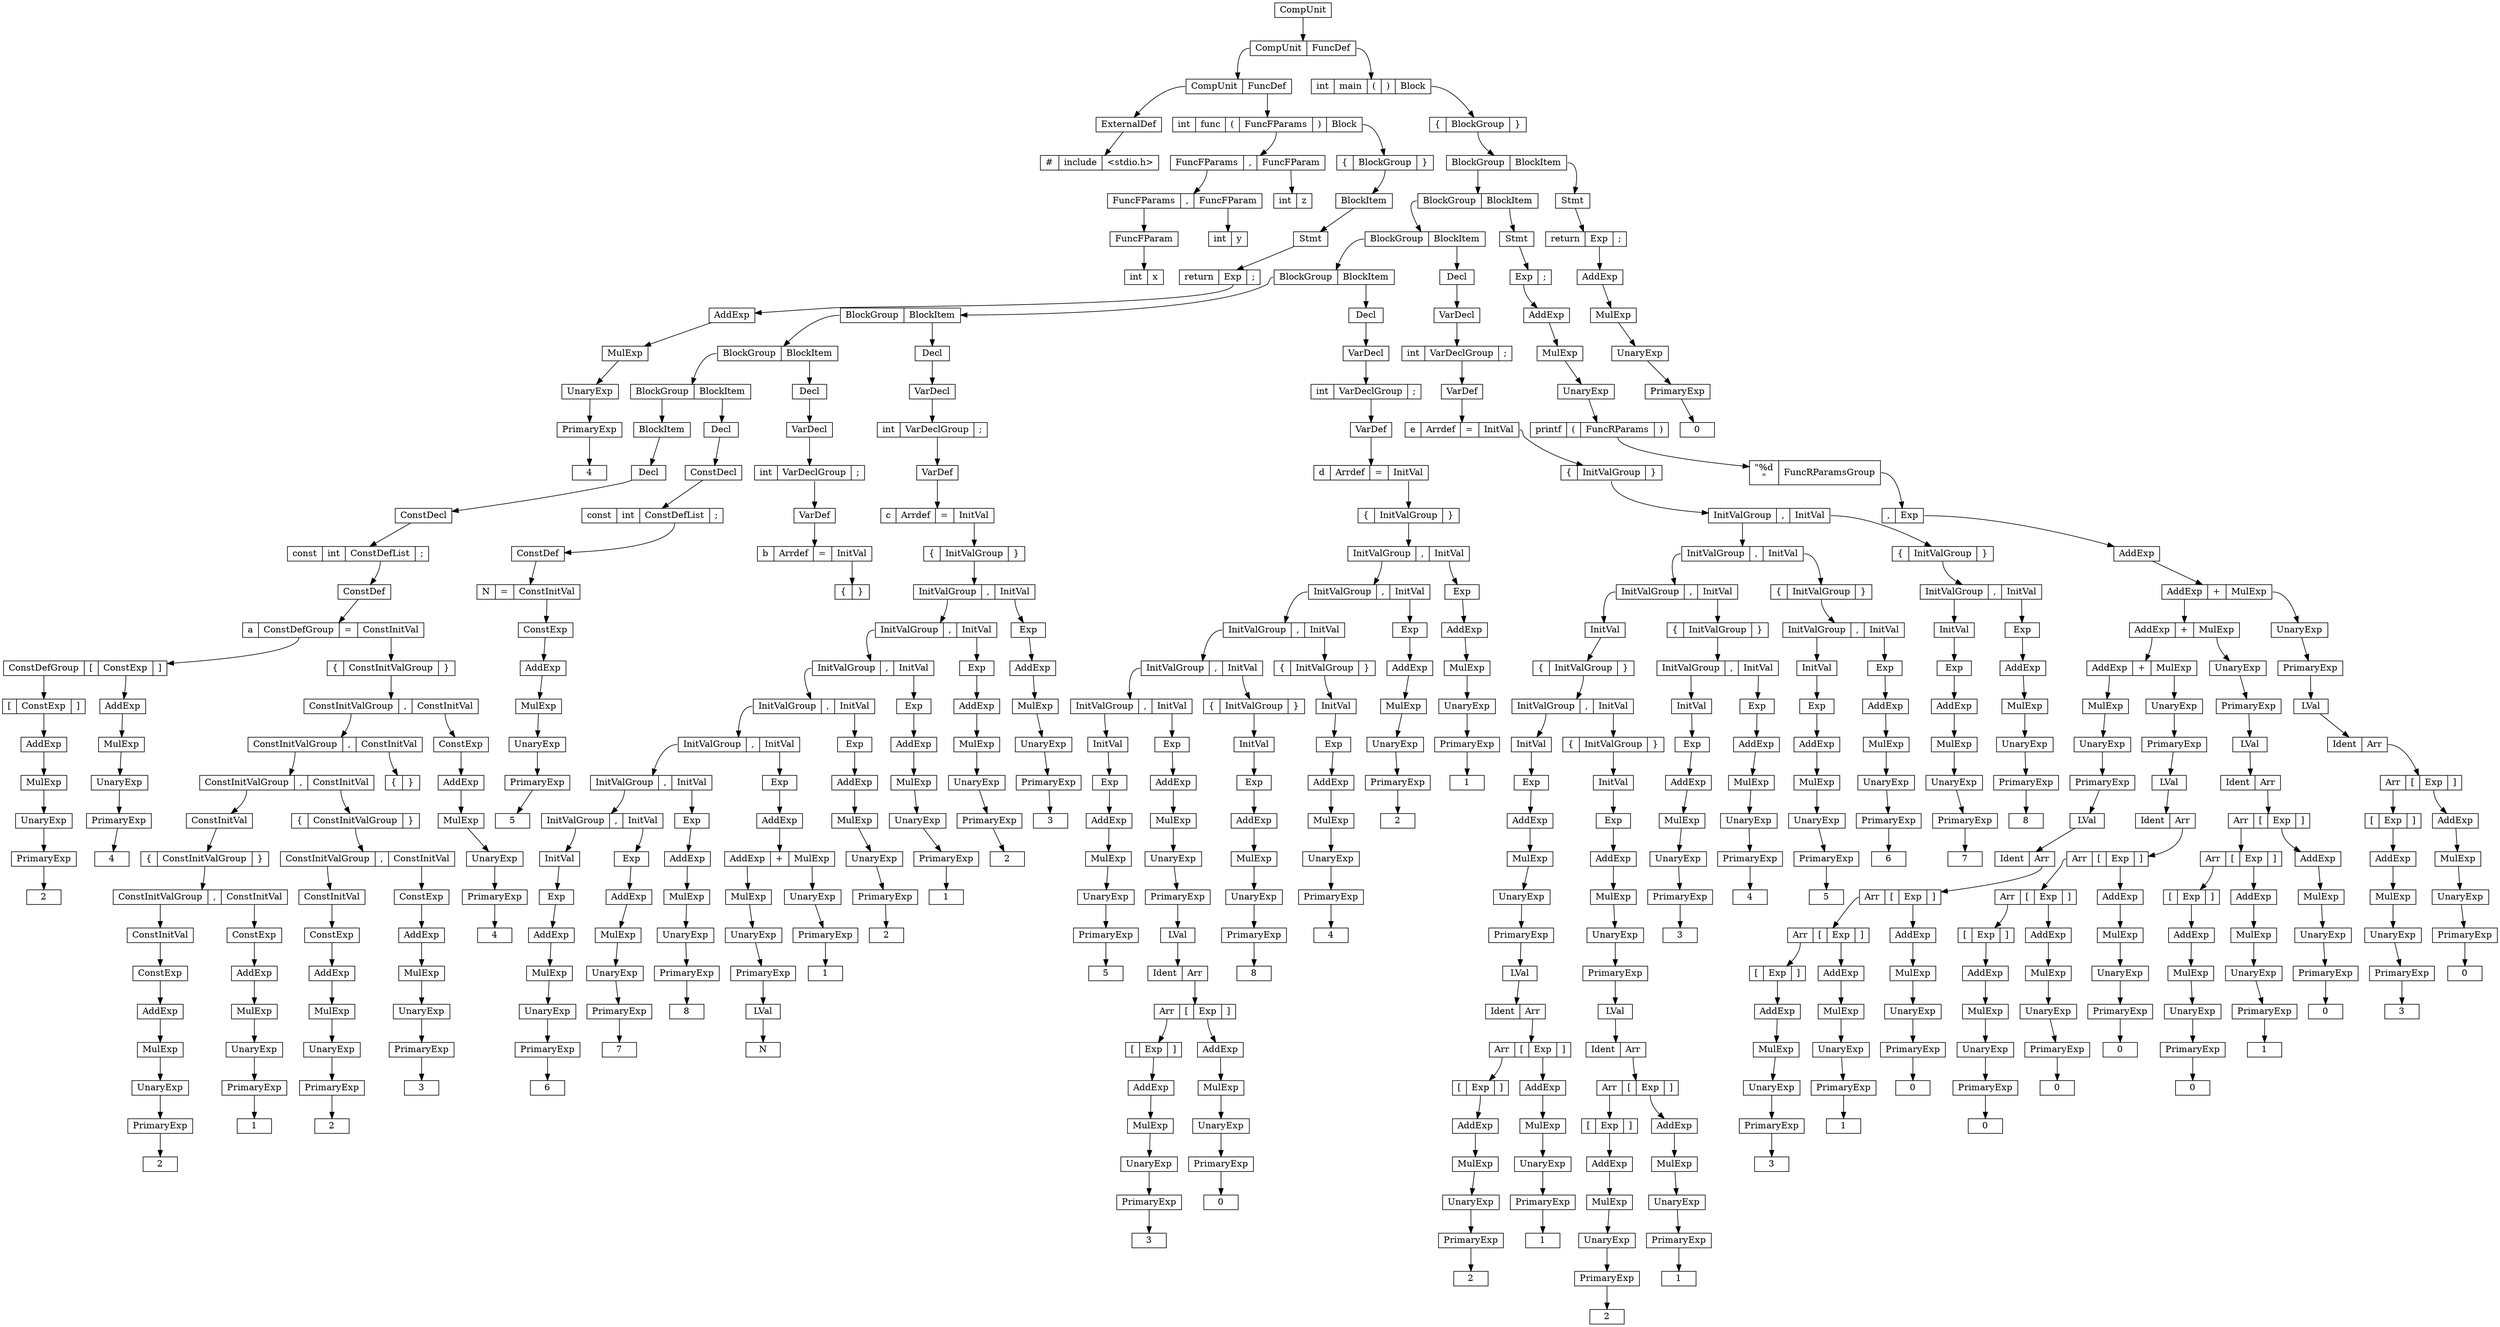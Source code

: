 digraph " "{node [shape = record,height=.1]node0[label="<f0> CompUnit"]node1[label = "<f0> CompUnit|<f1> FuncDef"];
"node0":f0->"node1";
node2[label = "<f0> int|<f1> main|<f2> \(|<f3> \)|<f4> Block"];
"node1":f1->"node2";
node3[label = "<f0> \{|<f1> BlockGroup|<f2> \}"];
"node2":f4->"node3";
node5[label = "<f0> BlockGroup|<f1> BlockItem"];
"node3":f1->"node5";
node6[label = "<f0> Stmt"];
"node5":f1->"node6";
node7[label = "<f0> return|<f1> Exp|<f2> \;"];
"node6":f0->"node7";
node9[label = "<f0> AddExp"];
"node7":f1->"node9";
node10[label = "<f0> MulExp"];
"node9":f0->"node10";
node11[label = "<f0> UnaryExp"];
"node10":f0->"node11";
node12[label = "<f0> PrimaryExp"];
"node11":f0->"node12";
node13[label = "<f0> 0"];
"node12":f0->"node13";
node16[label = "<f0> BlockGroup|<f1> BlockItem"];
"node5":f0->"node16";
node17[label = "<f0> Stmt"];
"node16":f1->"node17";
node18[label = "<f0> Exp|<f1> \;"];
"node17":f0->"node18";
node20[label = "<f0> AddExp"];
"node18":f0->"node20";
node21[label = "<f0> MulExp"];
"node20":f0->"node21";
node22[label = "<f0> UnaryExp"];
"node21":f0->"node22";
node23[label = "<f0> printf|<f1> \(|<f2> FuncRParams|<f3> \)"];
"node22":f0->"node23";
node25[label = "<f0> \"%d\n\"|<f1> FuncRParamsGroup"];
"node23":f2->"node25";
node26[label = "<f0> \,|<f1> Exp"];
"node25":f1->"node26";
node27[label = "<f0> AddExp"];
"node26":f1->"node27";
node28[label = "<f0> AddExp|<f1> +|<f2> MulExp"];
"node27":f0->"node28";
node29[label = "<f0> UnaryExp"];
"node28":f2->"node29";
node30[label = "<f0> PrimaryExp"];
"node29":f0->"node30";
node31[label = "<f0> LVal"];
"node30":f0->"node31";
node32[label = "<f0> Ident|<f1> Arr"];
"node31":f0->"node32";
node33[label = "<f0> Arr|<f1> \[|<f2> Exp|<f3> \]"];
"node32":f1->"node33";
node35[label = "<f0> AddExp"];
"node33":f2->"node35";
node36[label = "<f0> MulExp"];
"node35":f0->"node36";
node37[label = "<f0> UnaryExp"];
"node36":f0->"node37";
node38[label = "<f0> PrimaryExp"];
"node37":f0->"node38";
node39[label = "<f0> 0"];
"node38":f0->"node39";
node42[label = "<f0> \[|<f1> Exp|<f2> \]"];
"node33":f0->"node42";
node44[label = "<f0> AddExp"];
"node42":f1->"node44";
node45[label = "<f0> MulExp"];
"node44":f0->"node45";
node46[label = "<f0> UnaryExp"];
"node45":f0->"node46";
node47[label = "<f0> PrimaryExp"];
"node46":f0->"node47";
node48[label = "<f0> 3"];
"node47":f0->"node48";
node53[label = "<f0> AddExp|<f1> +|<f2> MulExp"];
"node28":f0->"node53";
node54[label = "<f0> UnaryExp"];
"node53":f2->"node54";
node55[label = "<f0> PrimaryExp"];
"node54":f0->"node55";
node56[label = "<f0> LVal"];
"node55":f0->"node56";
node57[label = "<f0> Ident|<f1> Arr"];
"node56":f0->"node57";
node58[label = "<f0> Arr|<f1> \[|<f2> Exp|<f3> \]"];
"node57":f1->"node58";
node60[label = "<f0> AddExp"];
"node58":f2->"node60";
node61[label = "<f0> MulExp"];
"node60":f0->"node61";
node62[label = "<f0> UnaryExp"];
"node61":f0->"node62";
node63[label = "<f0> PrimaryExp"];
"node62":f0->"node63";
node64[label = "<f0> 0"];
"node63":f0->"node64";
node67[label = "<f0> Arr|<f1> \[|<f2> Exp|<f3> \]"];
"node58":f0->"node67";
node69[label = "<f0> AddExp"];
"node67":f2->"node69";
node70[label = "<f0> MulExp"];
"node69":f0->"node70";
node71[label = "<f0> UnaryExp"];
"node70":f0->"node71";
node72[label = "<f0> PrimaryExp"];
"node71":f0->"node72";
node73[label = "<f0> 1"];
"node72":f0->"node73";
node76[label = "<f0> \[|<f1> Exp|<f2> \]"];
"node67":f0->"node76";
node78[label = "<f0> AddExp"];
"node76":f1->"node78";
node79[label = "<f0> MulExp"];
"node78":f0->"node79";
node80[label = "<f0> UnaryExp"];
"node79":f0->"node80";
node81[label = "<f0> PrimaryExp"];
"node80":f0->"node81";
node82[label = "<f0> 0"];
"node81":f0->"node82";
node87[label = "<f0> AddExp|<f1> +|<f2> MulExp"];
"node53":f0->"node87";
node88[label = "<f0> UnaryExp"];
"node87":f2->"node88";
node89[label = "<f0> PrimaryExp"];
"node88":f0->"node89";
node90[label = "<f0> LVal"];
"node89":f0->"node90";
node91[label = "<f0> Ident|<f1> Arr"];
"node90":f0->"node91";
node92[label = "<f0> Arr|<f1> \[|<f2> Exp|<f3> \]"];
"node91":f1->"node92";
node94[label = "<f0> AddExp"];
"node92":f2->"node94";
node95[label = "<f0> MulExp"];
"node94":f0->"node95";
node96[label = "<f0> UnaryExp"];
"node95":f0->"node96";
node97[label = "<f0> PrimaryExp"];
"node96":f0->"node97";
node98[label = "<f0> 0"];
"node97":f0->"node98";
node101[label = "<f0> Arr|<f1> \[|<f2> Exp|<f3> \]"];
"node92":f0->"node101";
node103[label = "<f0> AddExp"];
"node101":f2->"node103";
node104[label = "<f0> MulExp"];
"node103":f0->"node104";
node105[label = "<f0> UnaryExp"];
"node104":f0->"node105";
node106[label = "<f0> PrimaryExp"];
"node105":f0->"node106";
node107[label = "<f0> 0"];
"node106":f0->"node107";
node110[label = "<f0> \[|<f1> Exp|<f2> \]"];
"node101":f0->"node110";
node112[label = "<f0> AddExp"];
"node110":f1->"node112";
node113[label = "<f0> MulExp"];
"node112":f0->"node113";
node114[label = "<f0> UnaryExp"];
"node113":f0->"node114";
node115[label = "<f0> PrimaryExp"];
"node114":f0->"node115";
node116[label = "<f0> 0"];
"node115":f0->"node116";
node121[label = "<f0> MulExp"];
"node87":f0->"node121";
node122[label = "<f0> UnaryExp"];
"node121":f0->"node122";
node123[label = "<f0> PrimaryExp"];
"node122":f0->"node123";
node124[label = "<f0> LVal"];
"node123":f0->"node124";
node125[label = "<f0> Ident|<f1> Arr"];
"node124":f0->"node125";
node126[label = "<f0> Arr|<f1> \[|<f2> Exp|<f3> \]"];
"node125":f1->"node126";
node128[label = "<f0> AddExp"];
"node126":f2->"node128";
node129[label = "<f0> MulExp"];
"node128":f0->"node129";
node130[label = "<f0> UnaryExp"];
"node129":f0->"node130";
node131[label = "<f0> PrimaryExp"];
"node130":f0->"node131";
node132[label = "<f0> 0"];
"node131":f0->"node132";
node135[label = "<f0> Arr|<f1> \[|<f2> Exp|<f3> \]"];
"node126":f0->"node135";
node137[label = "<f0> AddExp"];
"node135":f2->"node137";
node138[label = "<f0> MulExp"];
"node137":f0->"node138";
node139[label = "<f0> UnaryExp"];
"node138":f0->"node139";
node140[label = "<f0> PrimaryExp"];
"node139":f0->"node140";
node141[label = "<f0> 1"];
"node140":f0->"node141";
node144[label = "<f0> \[|<f1> Exp|<f2> \]"];
"node135":f0->"node144";
node146[label = "<f0> AddExp"];
"node144":f1->"node146";
node147[label = "<f0> MulExp"];
"node146":f0->"node147";
node148[label = "<f0> UnaryExp"];
"node147":f0->"node148";
node149[label = "<f0> PrimaryExp"];
"node148":f0->"node149";
node150[label = "<f0> 3"];
"node149":f0->"node150";
node158[label = "<f0> BlockGroup|<f1> BlockItem"];
"node16":f0->"node158";
node159[label = "<f0> Decl"];
"node158":f1->"node159";
node160[label = "<f0> VarDecl"];
"node159":f0->"node160";
node161[label = "<f0> int|<f1> VarDeclGroup|<f2> \;"];
"node160":f0->"node161";
node163[label = "<f0> VarDef"];
"node161":f1->"node163";
node164[label = "<f0> e|<f1> Arrdef|<f2> \=|<f3> InitVal"];
"node163":f0->"node164";
node165[label = "<f0> \{|<f1> InitValGroup|<f2> \}"];
"node164":f3->"node165";
node167[label = "<f0> InitValGroup|<f1> \,|<f2> InitVal"];
"node165":f1->"node167";
node168[label = "<f0> \{|<f1> InitValGroup|<f2> \}"];
"node167":f2->"node168";
node170[label = "<f0> InitValGroup|<f1> \,|<f2> InitVal"];
"node168":f1->"node170";
node171[label = "<f0> Exp"];
"node170":f2->"node171";
node172[label = "<f0> AddExp"];
"node171":f0->"node172";
node173[label = "<f0> MulExp"];
"node172":f0->"node173";
node174[label = "<f0> UnaryExp"];
"node173":f0->"node174";
node175[label = "<f0> PrimaryExp"];
"node174":f0->"node175";
node176[label = "<f0> 8"];
"node175":f0->"node176";
node179[label = "<f0> InitVal"];
"node170":f0->"node179";
node180[label = "<f0> Exp"];
"node179":f0->"node180";
node181[label = "<f0> AddExp"];
"node180":f0->"node181";
node182[label = "<f0> MulExp"];
"node181":f0->"node182";
node183[label = "<f0> UnaryExp"];
"node182":f0->"node183";
node184[label = "<f0> PrimaryExp"];
"node183":f0->"node184";
node185[label = "<f0> 7"];
"node184":f0->"node185";
node189[label = "<f0> InitValGroup|<f1> \,|<f2> InitVal"];
"node167":f0->"node189";
node190[label = "<f0> \{|<f1> InitValGroup|<f2> \}"];
"node189":f2->"node190";
node192[label = "<f0> InitValGroup|<f1> \,|<f2> InitVal"];
"node190":f1->"node192";
node193[label = "<f0> Exp"];
"node192":f2->"node193";
node194[label = "<f0> AddExp"];
"node193":f0->"node194";
node195[label = "<f0> MulExp"];
"node194":f0->"node195";
node196[label = "<f0> UnaryExp"];
"node195":f0->"node196";
node197[label = "<f0> PrimaryExp"];
"node196":f0->"node197";
node198[label = "<f0> 6"];
"node197":f0->"node198";
node201[label = "<f0> InitVal"];
"node192":f0->"node201";
node202[label = "<f0> Exp"];
"node201":f0->"node202";
node203[label = "<f0> AddExp"];
"node202":f0->"node203";
node204[label = "<f0> MulExp"];
"node203":f0->"node204";
node205[label = "<f0> UnaryExp"];
"node204":f0->"node205";
node206[label = "<f0> PrimaryExp"];
"node205":f0->"node206";
node207[label = "<f0> 5"];
"node206":f0->"node207";
node211[label = "<f0> InitValGroup|<f1> \,|<f2> InitVal"];
"node189":f0->"node211";
node212[label = "<f0> \{|<f1> InitValGroup|<f2> \}"];
"node211":f2->"node212";
node214[label = "<f0> InitValGroup|<f1> \,|<f2> InitVal"];
"node212":f1->"node214";
node215[label = "<f0> Exp"];
"node214":f2->"node215";
node216[label = "<f0> AddExp"];
"node215":f0->"node216";
node217[label = "<f0> MulExp"];
"node216":f0->"node217";
node218[label = "<f0> UnaryExp"];
"node217":f0->"node218";
node219[label = "<f0> PrimaryExp"];
"node218":f0->"node219";
node220[label = "<f0> 4"];
"node219":f0->"node220";
node223[label = "<f0> InitVal"];
"node214":f0->"node223";
node224[label = "<f0> Exp"];
"node223":f0->"node224";
node225[label = "<f0> AddExp"];
"node224":f0->"node225";
node226[label = "<f0> MulExp"];
"node225":f0->"node226";
node227[label = "<f0> UnaryExp"];
"node226":f0->"node227";
node228[label = "<f0> PrimaryExp"];
"node227":f0->"node228";
node229[label = "<f0> 3"];
"node228":f0->"node229";
node233[label = "<f0> InitVal"];
"node211":f0->"node233";
node234[label = "<f0> \{|<f1> InitValGroup|<f2> \}"];
"node233":f0->"node234";
node236[label = "<f0> InitValGroup|<f1> \,|<f2> InitVal"];
"node234":f1->"node236";
node237[label = "<f0> \{|<f1> InitValGroup|<f2> \}"];
"node236":f2->"node237";
node239[label = "<f0> InitVal"];
"node237":f1->"node239";
node240[label = "<f0> Exp"];
"node239":f0->"node240";
node241[label = "<f0> AddExp"];
"node240":f0->"node241";
node242[label = "<f0> MulExp"];
"node241":f0->"node242";
node243[label = "<f0> UnaryExp"];
"node242":f0->"node243";
node244[label = "<f0> PrimaryExp"];
"node243":f0->"node244";
node245[label = "<f0> LVal"];
"node244":f0->"node245";
node246[label = "<f0> Ident|<f1> Arr"];
"node245":f0->"node246";
node247[label = "<f0> Arr|<f1> \[|<f2> Exp|<f3> \]"];
"node246":f1->"node247";
node249[label = "<f0> AddExp"];
"node247":f2->"node249";
node250[label = "<f0> MulExp"];
"node249":f0->"node250";
node251[label = "<f0> UnaryExp"];
"node250":f0->"node251";
node252[label = "<f0> PrimaryExp"];
"node251":f0->"node252";
node253[label = "<f0> 1"];
"node252":f0->"node253";
node256[label = "<f0> \[|<f1> Exp|<f2> \]"];
"node247":f0->"node256";
node258[label = "<f0> AddExp"];
"node256":f1->"node258";
node259[label = "<f0> MulExp"];
"node258":f0->"node259";
node260[label = "<f0> UnaryExp"];
"node259":f0->"node260";
node261[label = "<f0> PrimaryExp"];
"node260":f0->"node261";
node262[label = "<f0> 2"];
"node261":f0->"node262";
node268[label = "<f0> InitVal"];
"node236":f0->"node268";
node269[label = "<f0> Exp"];
"node268":f0->"node269";
node270[label = "<f0> AddExp"];
"node269":f0->"node270";
node271[label = "<f0> MulExp"];
"node270":f0->"node271";
node272[label = "<f0> UnaryExp"];
"node271":f0->"node272";
node273[label = "<f0> PrimaryExp"];
"node272":f0->"node273";
node274[label = "<f0> LVal"];
"node273":f0->"node274";
node275[label = "<f0> Ident|<f1> Arr"];
"node274":f0->"node275";
node276[label = "<f0> Arr|<f1> \[|<f2> Exp|<f3> \]"];
"node275":f1->"node276";
node278[label = "<f0> AddExp"];
"node276":f2->"node278";
node279[label = "<f0> MulExp"];
"node278":f0->"node279";
node280[label = "<f0> UnaryExp"];
"node279":f0->"node280";
node281[label = "<f0> PrimaryExp"];
"node280":f0->"node281";
node282[label = "<f0> 1"];
"node281":f0->"node282";
node285[label = "<f0> \[|<f1> Exp|<f2> \]"];
"node276":f0->"node285";
node287[label = "<f0> AddExp"];
"node285":f1->"node287";
node288[label = "<f0> MulExp"];
"node287":f0->"node288";
node289[label = "<f0> UnaryExp"];
"node288":f0->"node289";
node290[label = "<f0> PrimaryExp"];
"node289":f0->"node290";
node291[label = "<f0> 2"];
"node290":f0->"node291";
node301[label = "<f0> BlockGroup|<f1> BlockItem"];
"node158":f0->"node301";
node302[label = "<f0> Decl"];
"node301":f1->"node302";
node303[label = "<f0> VarDecl"];
"node302":f0->"node303";
node304[label = "<f0> int|<f1> VarDeclGroup|<f2> \;"];
"node303":f0->"node304";
node306[label = "<f0> VarDef"];
"node304":f1->"node306";
node307[label = "<f0> d|<f1> Arrdef|<f2> \=|<f3> InitVal"];
"node306":f0->"node307";
node308[label = "<f0> \{|<f1> InitValGroup|<f2> \}"];
"node307":f3->"node308";
node310[label = "<f0> InitValGroup|<f1> \,|<f2> InitVal"];
"node308":f1->"node310";
node311[label = "<f0> Exp"];
"node310":f2->"node311";
node312[label = "<f0> AddExp"];
"node311":f0->"node312";
node313[label = "<f0> MulExp"];
"node312":f0->"node313";
node314[label = "<f0> UnaryExp"];
"node313":f0->"node314";
node315[label = "<f0> PrimaryExp"];
"node314":f0->"node315";
node316[label = "<f0> 1"];
"node315":f0->"node316";
node319[label = "<f0> InitValGroup|<f1> \,|<f2> InitVal"];
"node310":f0->"node319";
node320[label = "<f0> Exp"];
"node319":f2->"node320";
node321[label = "<f0> AddExp"];
"node320":f0->"node321";
node322[label = "<f0> MulExp"];
"node321":f0->"node322";
node323[label = "<f0> UnaryExp"];
"node322":f0->"node323";
node324[label = "<f0> PrimaryExp"];
"node323":f0->"node324";
node325[label = "<f0> 2"];
"node324":f0->"node325";
node328[label = "<f0> InitValGroup|<f1> \,|<f2> InitVal"];
"node319":f0->"node328";
node329[label = "<f0> \{|<f1> InitValGroup|<f2> \}"];
"node328":f2->"node329";
node331[label = "<f0> InitVal"];
"node329":f1->"node331";
node332[label = "<f0> Exp"];
"node331":f0->"node332";
node333[label = "<f0> AddExp"];
"node332":f0->"node333";
node334[label = "<f0> MulExp"];
"node333":f0->"node334";
node335[label = "<f0> UnaryExp"];
"node334":f0->"node335";
node336[label = "<f0> PrimaryExp"];
"node335":f0->"node336";
node337[label = "<f0> 4"];
"node336":f0->"node337";
node341[label = "<f0> InitValGroup|<f1> \,|<f2> InitVal"];
"node328":f0->"node341";
node342[label = "<f0> \{|<f1> InitValGroup|<f2> \}"];
"node341":f2->"node342";
node344[label = "<f0> InitVal"];
"node342":f1->"node344";
node345[label = "<f0> Exp"];
"node344":f0->"node345";
node346[label = "<f0> AddExp"];
"node345":f0->"node346";
node347[label = "<f0> MulExp"];
"node346":f0->"node347";
node348[label = "<f0> UnaryExp"];
"node347":f0->"node348";
node349[label = "<f0> PrimaryExp"];
"node348":f0->"node349";
node350[label = "<f0> 8"];
"node349":f0->"node350";
node354[label = "<f0> InitValGroup|<f1> \,|<f2> InitVal"];
"node341":f0->"node354";
node355[label = "<f0> Exp"];
"node354":f2->"node355";
node356[label = "<f0> AddExp"];
"node355":f0->"node356";
node357[label = "<f0> MulExp"];
"node356":f0->"node357";
node358[label = "<f0> UnaryExp"];
"node357":f0->"node358";
node359[label = "<f0> PrimaryExp"];
"node358":f0->"node359";
node360[label = "<f0> LVal"];
"node359":f0->"node360";
node361[label = "<f0> Ident|<f1> Arr"];
"node360":f0->"node361";
node362[label = "<f0> Arr|<f1> \[|<f2> Exp|<f3> \]"];
"node361":f1->"node362";
node364[label = "<f0> AddExp"];
"node362":f2->"node364";
node365[label = "<f0> MulExp"];
"node364":f0->"node365";
node366[label = "<f0> UnaryExp"];
"node365":f0->"node366";
node367[label = "<f0> PrimaryExp"];
"node366":f0->"node367";
node368[label = "<f0> 0"];
"node367":f0->"node368";
node371[label = "<f0> \[|<f1> Exp|<f2> \]"];
"node362":f0->"node371";
node373[label = "<f0> AddExp"];
"node371":f1->"node373";
node374[label = "<f0> MulExp"];
"node373":f0->"node374";
node375[label = "<f0> UnaryExp"];
"node374":f0->"node375";
node376[label = "<f0> PrimaryExp"];
"node375":f0->"node376";
node377[label = "<f0> 3"];
"node376":f0->"node377";
node382[label = "<f0> InitVal"];
"node354":f0->"node382";
node383[label = "<f0> Exp"];
"node382":f0->"node383";
node384[label = "<f0> AddExp"];
"node383":f0->"node384";
node385[label = "<f0> MulExp"];
"node384":f0->"node385";
node386[label = "<f0> UnaryExp"];
"node385":f0->"node386";
node387[label = "<f0> PrimaryExp"];
"node386":f0->"node387";
node388[label = "<f0> 5"];
"node387":f0->"node388";
node395[label = "<f0> BlockGroup|<f1> BlockItem"];
"node301":f0->"node395";
node396[label = "<f0> Decl"];
"node395":f1->"node396";
node397[label = "<f0> VarDecl"];
"node396":f0->"node397";
node398[label = "<f0> int|<f1> VarDeclGroup|<f2> \;"];
"node397":f0->"node398";
node400[label = "<f0> VarDef"];
"node398":f1->"node400";
node401[label = "<f0> c|<f1> Arrdef|<f2> \=|<f3> InitVal"];
"node400":f0->"node401";
node402[label = "<f0> \{|<f1> InitValGroup|<f2> \}"];
"node401":f3->"node402";
node404[label = "<f0> InitValGroup|<f1> \,|<f2> InitVal"];
"node402":f1->"node404";
node405[label = "<f0> Exp"];
"node404":f2->"node405";
node406[label = "<f0> AddExp"];
"node405":f0->"node406";
node407[label = "<f0> MulExp"];
"node406":f0->"node407";
node408[label = "<f0> UnaryExp"];
"node407":f0->"node408";
node409[label = "<f0> PrimaryExp"];
"node408":f0->"node409";
node410[label = "<f0> 3"];
"node409":f0->"node410";
node413[label = "<f0> InitValGroup|<f1> \,|<f2> InitVal"];
"node404":f0->"node413";
node414[label = "<f0> Exp"];
"node413":f2->"node414";
node415[label = "<f0> AddExp"];
"node414":f0->"node415";
node416[label = "<f0> MulExp"];
"node415":f0->"node416";
node417[label = "<f0> UnaryExp"];
"node416":f0->"node417";
node418[label = "<f0> PrimaryExp"];
"node417":f0->"node418";
node419[label = "<f0> 2"];
"node418":f0->"node419";
node422[label = "<f0> InitValGroup|<f1> \,|<f2> InitVal"];
"node413":f0->"node422";
node423[label = "<f0> Exp"];
"node422":f2->"node423";
node424[label = "<f0> AddExp"];
"node423":f0->"node424";
node425[label = "<f0> MulExp"];
"node424":f0->"node425";
node426[label = "<f0> UnaryExp"];
"node425":f0->"node426";
node427[label = "<f0> PrimaryExp"];
"node426":f0->"node427";
node428[label = "<f0> 1"];
"node427":f0->"node428";
node431[label = "<f0> InitValGroup|<f1> \,|<f2> InitVal"];
"node422":f0->"node431";
node432[label = "<f0> Exp"];
"node431":f2->"node432";
node433[label = "<f0> AddExp"];
"node432":f0->"node433";
node434[label = "<f0> MulExp"];
"node433":f0->"node434";
node435[label = "<f0> UnaryExp"];
"node434":f0->"node435";
node436[label = "<f0> PrimaryExp"];
"node435":f0->"node436";
node437[label = "<f0> 2"];
"node436":f0->"node437";
node440[label = "<f0> InitValGroup|<f1> \,|<f2> InitVal"];
"node431":f0->"node440";
node441[label = "<f0> Exp"];
"node440":f2->"node441";
node442[label = "<f0> AddExp"];
"node441":f0->"node442";
node443[label = "<f0> AddExp|<f1> +|<f2> MulExp"];
"node442":f0->"node443";
node444[label = "<f0> UnaryExp"];
"node443":f2->"node444";
node445[label = "<f0> PrimaryExp"];
"node444":f0->"node445";
node446[label = "<f0> 1"];
"node445":f0->"node446";
node449[label = "<f0> MulExp"];
"node443":f0->"node449";
node450[label = "<f0> UnaryExp"];
"node449":f0->"node450";
node451[label = "<f0> PrimaryExp"];
"node450":f0->"node451";
node452[label = "<f0> LVal"];
"node451":f0->"node452";
node453[label = "<f0> N"];
"node452":f0->"node453";
node456[label = "<f0> InitValGroup|<f1> \,|<f2> InitVal"];
"node440":f0->"node456";
node457[label = "<f0> Exp"];
"node456":f2->"node457";
node458[label = "<f0> AddExp"];
"node457":f0->"node458";
node459[label = "<f0> MulExp"];
"node458":f0->"node459";
node460[label = "<f0> UnaryExp"];
"node459":f0->"node460";
node461[label = "<f0> PrimaryExp"];
"node460":f0->"node461";
node462[label = "<f0> 8"];
"node461":f0->"node462";
node465[label = "<f0> InitValGroup|<f1> \,|<f2> InitVal"];
"node456":f0->"node465";
node466[label = "<f0> Exp"];
"node465":f2->"node466";
node467[label = "<f0> AddExp"];
"node466":f0->"node467";
node468[label = "<f0> MulExp"];
"node467":f0->"node468";
node469[label = "<f0> UnaryExp"];
"node468":f0->"node469";
node470[label = "<f0> PrimaryExp"];
"node469":f0->"node470";
node471[label = "<f0> 7"];
"node470":f0->"node471";
node474[label = "<f0> InitVal"];
"node465":f0->"node474";
node475[label = "<f0> Exp"];
"node474":f0->"node475";
node476[label = "<f0> AddExp"];
"node475":f0->"node476";
node477[label = "<f0> MulExp"];
"node476":f0->"node477";
node478[label = "<f0> UnaryExp"];
"node477":f0->"node478";
node479[label = "<f0> PrimaryExp"];
"node478":f0->"node479";
node480[label = "<f0> 6"];
"node479":f0->"node480";
node487[label = "<f0> BlockGroup|<f1> BlockItem"];
"node395":f0->"node487";
node488[label = "<f0> Decl"];
"node487":f1->"node488";
node489[label = "<f0> VarDecl"];
"node488":f0->"node489";
node490[label = "<f0> int|<f1> VarDeclGroup|<f2> \;"];
"node489":f0->"node490";
node492[label = "<f0> VarDef"];
"node490":f1->"node492";
node493[label = "<f0> b|<f1> Arrdef|<f2> \=|<f3> InitVal"];
"node492":f0->"node493";
node494[label = "<f0> \{|<f1> \}"];
"node493":f3->"node494";
node501[label = "<f0> BlockGroup|<f1> BlockItem"];
"node487":f0->"node501";
node502[label = "<f0> Decl"];
"node501":f1->"node502";
node503[label = "<f0> ConstDecl"];
"node502":f0->"node503";
node504[label = "<f0> const|<f1> int|<f2> ConstDefList|<f3> \;"];
"node503":f0->"node504";
node506[label = "<f0> ConstDef"];
"node504":f2->"node506";
node507[label = "<f0> N|<f1> \=|<f2> ConstInitVal"];
"node506":f0->"node507";
node508[label = "<f0> ConstExp"];
"node507":f2->"node508";
node509[label = "<f0> AddExp"];
"node508":f0->"node509";
node510[label = "<f0> MulExp"];
"node509":f0->"node510";
node511[label = "<f0> UnaryExp"];
"node510":f0->"node511";
node512[label = "<f0> PrimaryExp"];
"node511":f0->"node512";
node513[label = "<f0> 5"];
"node512":f0->"node513";
node519[label = "<f0> BlockItem"];
"node501":f0->"node519";
node520[label = "<f0> Decl"];
"node519":f0->"node520";
node521[label = "<f0> ConstDecl"];
"node520":f0->"node521";
node522[label = "<f0> const|<f1> int|<f2> ConstDefList|<f3> \;"];
"node521":f0->"node522";
node524[label = "<f0> ConstDef"];
"node522":f2->"node524";
node525[label = "<f0> a|<f1> ConstDefGroup|<f2> \=|<f3> ConstInitVal"];
"node524":f0->"node525";
node526[label = "<f0> \{|<f1> ConstInitValGroup|<f2> \}"];
"node525":f3->"node526";
node528[label = "<f0> ConstInitValGroup|<f1> \,|<f2> ConstInitVal"];
"node526":f1->"node528";
node529[label = "<f0> ConstExp"];
"node528":f2->"node529";
node530[label = "<f0> AddExp"];
"node529":f0->"node530";
node531[label = "<f0> MulExp"];
"node530":f0->"node531";
node532[label = "<f0> UnaryExp"];
"node531":f0->"node532";
node533[label = "<f0> PrimaryExp"];
"node532":f0->"node533";
node534[label = "<f0> 4"];
"node533":f0->"node534";
node537[label = "<f0> ConstInitValGroup|<f1> \,|<f2> ConstInitVal"];
"node528":f0->"node537";
node538[label = "<f0> \{|<f1> \}"];
"node537":f2->"node538";
node542[label = "<f0> ConstInitValGroup|<f1> \,|<f2> ConstInitVal"];
"node537":f0->"node542";
node543[label = "<f0> \{|<f1> ConstInitValGroup|<f2> \}"];
"node542":f2->"node543";
node545[label = "<f0> ConstInitValGroup|<f1> \,|<f2> ConstInitVal"];
"node543":f1->"node545";
node546[label = "<f0> ConstExp"];
"node545":f2->"node546";
node547[label = "<f0> AddExp"];
"node546":f0->"node547";
node548[label = "<f0> MulExp"];
"node547":f0->"node548";
node549[label = "<f0> UnaryExp"];
"node548":f0->"node549";
node550[label = "<f0> PrimaryExp"];
"node549":f0->"node550";
node551[label = "<f0> 3"];
"node550":f0->"node551";
node554[label = "<f0> ConstInitVal"];
"node545":f0->"node554";
node555[label = "<f0> ConstExp"];
"node554":f0->"node555";
node556[label = "<f0> AddExp"];
"node555":f0->"node556";
node557[label = "<f0> MulExp"];
"node556":f0->"node557";
node558[label = "<f0> UnaryExp"];
"node557":f0->"node558";
node559[label = "<f0> PrimaryExp"];
"node558":f0->"node559";
node560[label = "<f0> 2"];
"node559":f0->"node560";
node564[label = "<f0> ConstInitVal"];
"node542":f0->"node564";
node565[label = "<f0> \{|<f1> ConstInitValGroup|<f2> \}"];
"node564":f0->"node565";
node567[label = "<f0> ConstInitValGroup|<f1> \,|<f2> ConstInitVal"];
"node565":f1->"node567";
node568[label = "<f0> ConstExp"];
"node567":f2->"node568";
node569[label = "<f0> AddExp"];
"node568":f0->"node569";
node570[label = "<f0> MulExp"];
"node569":f0->"node570";
node571[label = "<f0> UnaryExp"];
"node570":f0->"node571";
node572[label = "<f0> PrimaryExp"];
"node571":f0->"node572";
node573[label = "<f0> 1"];
"node572":f0->"node573";
node576[label = "<f0> ConstInitVal"];
"node567":f0->"node576";
node577[label = "<f0> ConstExp"];
"node576":f0->"node577";
node578[label = "<f0> AddExp"];
"node577":f0->"node578";
node579[label = "<f0> MulExp"];
"node578":f0->"node579";
node580[label = "<f0> UnaryExp"];
"node579":f0->"node580";
node581[label = "<f0> PrimaryExp"];
"node580":f0->"node581";
node582[label = "<f0> 2"];
"node581":f0->"node582";
node587[label = "<f0> ConstDefGroup|<f1> \[|<f2> ConstExp|<f3> \]"];
"node525":f1->"node587";
node589[label = "<f0> AddExp"];
"node587":f2->"node589";
node590[label = "<f0> MulExp"];
"node589":f0->"node590";
node591[label = "<f0> UnaryExp"];
"node590":f0->"node591";
node592[label = "<f0> PrimaryExp"];
"node591":f0->"node592";
node593[label = "<f0> 4"];
"node592":f0->"node593";
node596[label = "<f0> \[|<f1> ConstExp|<f2> \]"];
"node587":f0->"node596";
node598[label = "<f0> AddExp"];
"node596":f1->"node598";
node599[label = "<f0> MulExp"];
"node598":f0->"node599";
node600[label = "<f0> UnaryExp"];
"node599":f0->"node600";
node601[label = "<f0> PrimaryExp"];
"node600":f0->"node601";
node602[label = "<f0> 2"];
"node601":f0->"node602";
node613[label = "<f0> CompUnit|<f1> FuncDef"];
"node1":f0->"node613";
node614[label = "<f0> int|<f1> func|<f2> \(|<f3> FuncFParams|<f4> \)|<f5> Block"];
"node613":f1->"node614";
node615[label = "<f0> \{|<f1> BlockGroup|<f2> \}"];
"node614":f5->"node615";
node617[label = "<f0> BlockItem"];
"node615":f1->"node617";
node618[label = "<f0> Stmt"];
"node617":f0->"node618";
node619[label = "<f0> return|<f1> Exp|<f2> \;"];
"node618":f0->"node619";
node621[label = "<f0> AddExp"];
"node619":f1->"node621";
node622[label = "<f0> MulExp"];
"node621":f0->"node622";
node623[label = "<f0> UnaryExp"];
"node622":f0->"node623";
node624[label = "<f0> PrimaryExp"];
"node623":f0->"node624";
node625[label = "<f0> 4"];
"node624":f0->"node625";
node630[label = "<f0> FuncFParams|<f1> \,|<f2> FuncFParam"];
"node614":f3->"node630";
node631[label = "<f0> int|<f1> z"];
"node630":f2->"node631";
node635[label = "<f0> FuncFParams|<f1> \,|<f2> FuncFParam"];
"node630":f0->"node635";
node636[label = "<f0> int|<f1> y"];
"node635":f2->"node636";
node640[label = "<f0> FuncFParam"];
"node635":f0->"node640";
node641[label = "<f0> int|<f1> x"];
"node640":f0->"node641";
node647[label = "<f0> ExternalDef"];
"node613":f0->"node647";
node648[label = "<f0> #|<f1> include|<f2> \<stdio.h\>"];
"node647":f0->"node648";
}